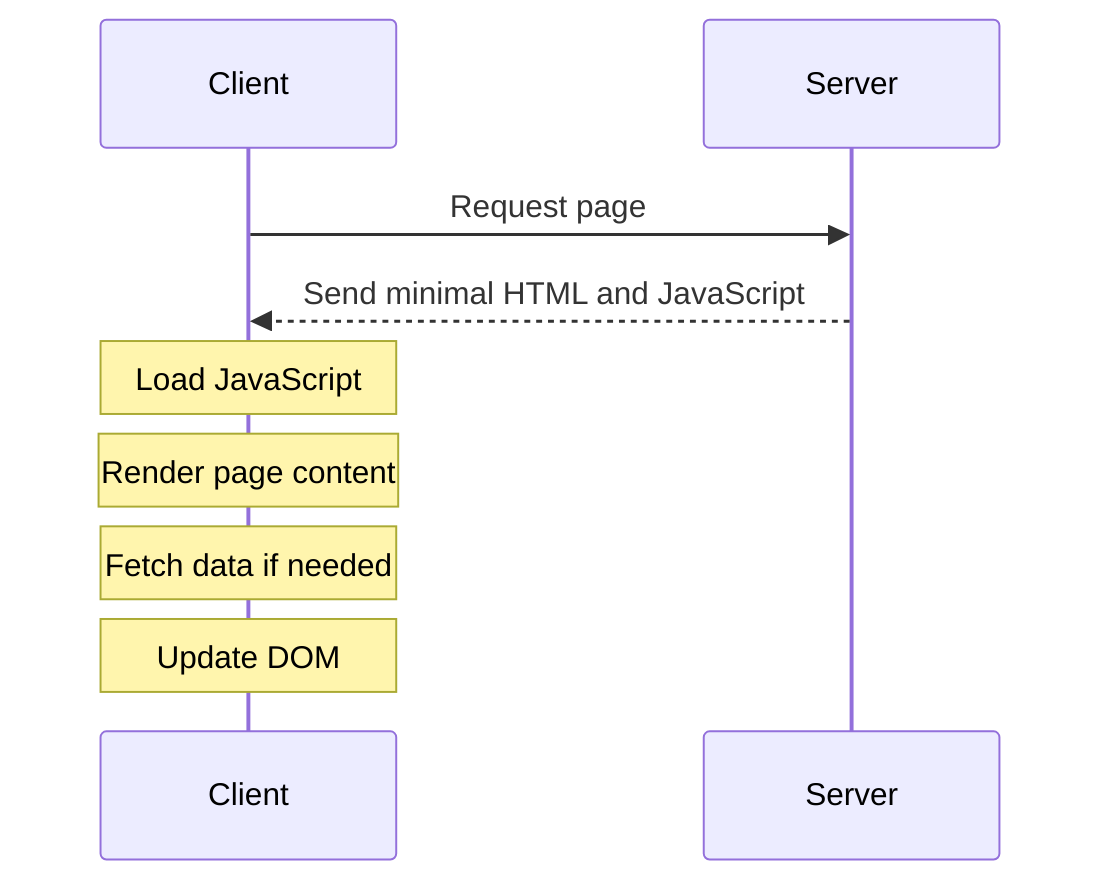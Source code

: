 sequenceDiagram
    participant Client
    participant Server

    Client->>Server: Request page
    Server-->>Client: Send minimal HTML and JavaScript
    Note over Client: Load JavaScript
    Note over Client: Render page content
    Note over Client: Fetch data if needed
    Note over Client: Update DOM